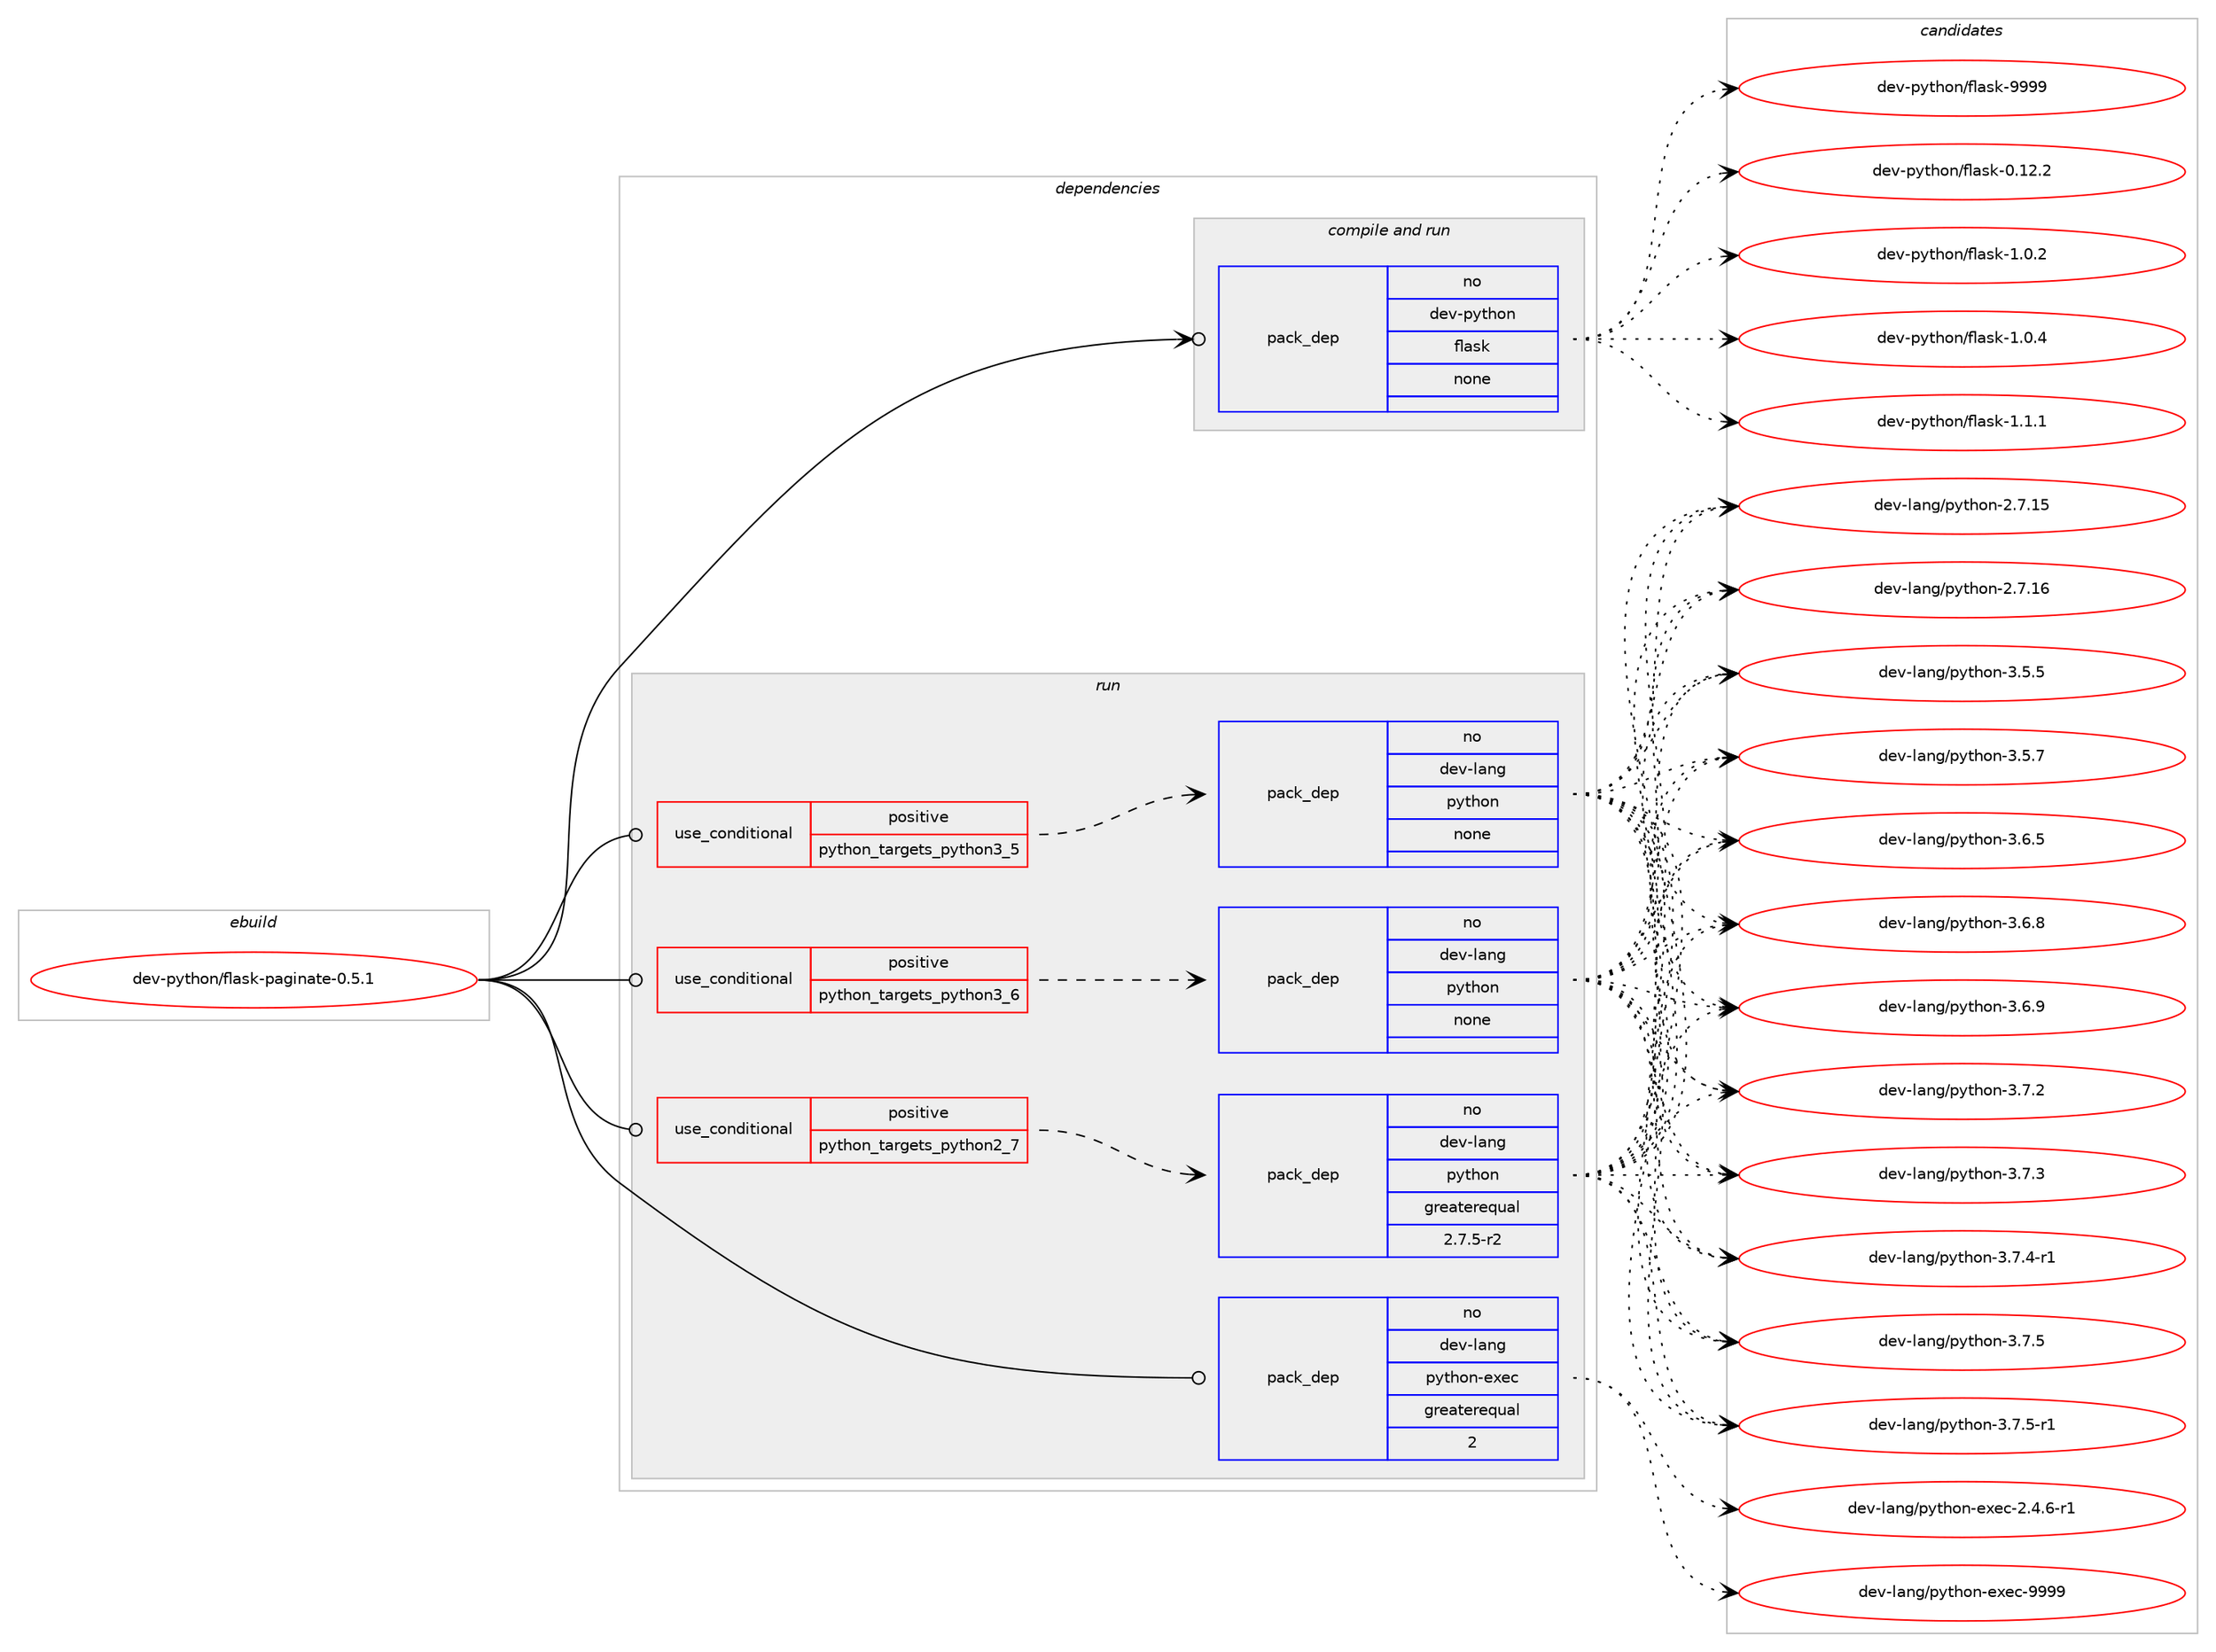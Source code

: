 digraph prolog {

# *************
# Graph options
# *************

newrank=true;
concentrate=true;
compound=true;
graph [rankdir=LR,fontname=Helvetica,fontsize=10,ranksep=1.5];#, ranksep=2.5, nodesep=0.2];
edge  [arrowhead=vee];
node  [fontname=Helvetica,fontsize=10];

# **********
# The ebuild
# **********

subgraph cluster_leftcol {
color=gray;
rank=same;
label=<<i>ebuild</i>>;
id [label="dev-python/flask-paginate-0.5.1", color=red, width=4, href="../dev-python/flask-paginate-0.5.1.svg"];
}

# ****************
# The dependencies
# ****************

subgraph cluster_midcol {
color=gray;
label=<<i>dependencies</i>>;
subgraph cluster_compile {
fillcolor="#eeeeee";
style=filled;
label=<<i>compile</i>>;
}
subgraph cluster_compileandrun {
fillcolor="#eeeeee";
style=filled;
label=<<i>compile and run</i>>;
subgraph pack453858 {
dependency605208 [label=<<TABLE BORDER="0" CELLBORDER="1" CELLSPACING="0" CELLPADDING="4" WIDTH="220"><TR><TD ROWSPAN="6" CELLPADDING="30">pack_dep</TD></TR><TR><TD WIDTH="110">no</TD></TR><TR><TD>dev-python</TD></TR><TR><TD>flask</TD></TR><TR><TD>none</TD></TR><TR><TD></TD></TR></TABLE>>, shape=none, color=blue];
}
id:e -> dependency605208:w [weight=20,style="solid",arrowhead="odotvee"];
}
subgraph cluster_run {
fillcolor="#eeeeee";
style=filled;
label=<<i>run</i>>;
subgraph cond139553 {
dependency605209 [label=<<TABLE BORDER="0" CELLBORDER="1" CELLSPACING="0" CELLPADDING="4"><TR><TD ROWSPAN="3" CELLPADDING="10">use_conditional</TD></TR><TR><TD>positive</TD></TR><TR><TD>python_targets_python2_7</TD></TR></TABLE>>, shape=none, color=red];
subgraph pack453859 {
dependency605210 [label=<<TABLE BORDER="0" CELLBORDER="1" CELLSPACING="0" CELLPADDING="4" WIDTH="220"><TR><TD ROWSPAN="6" CELLPADDING="30">pack_dep</TD></TR><TR><TD WIDTH="110">no</TD></TR><TR><TD>dev-lang</TD></TR><TR><TD>python</TD></TR><TR><TD>greaterequal</TD></TR><TR><TD>2.7.5-r2</TD></TR></TABLE>>, shape=none, color=blue];
}
dependency605209:e -> dependency605210:w [weight=20,style="dashed",arrowhead="vee"];
}
id:e -> dependency605209:w [weight=20,style="solid",arrowhead="odot"];
subgraph cond139554 {
dependency605211 [label=<<TABLE BORDER="0" CELLBORDER="1" CELLSPACING="0" CELLPADDING="4"><TR><TD ROWSPAN="3" CELLPADDING="10">use_conditional</TD></TR><TR><TD>positive</TD></TR><TR><TD>python_targets_python3_5</TD></TR></TABLE>>, shape=none, color=red];
subgraph pack453860 {
dependency605212 [label=<<TABLE BORDER="0" CELLBORDER="1" CELLSPACING="0" CELLPADDING="4" WIDTH="220"><TR><TD ROWSPAN="6" CELLPADDING="30">pack_dep</TD></TR><TR><TD WIDTH="110">no</TD></TR><TR><TD>dev-lang</TD></TR><TR><TD>python</TD></TR><TR><TD>none</TD></TR><TR><TD></TD></TR></TABLE>>, shape=none, color=blue];
}
dependency605211:e -> dependency605212:w [weight=20,style="dashed",arrowhead="vee"];
}
id:e -> dependency605211:w [weight=20,style="solid",arrowhead="odot"];
subgraph cond139555 {
dependency605213 [label=<<TABLE BORDER="0" CELLBORDER="1" CELLSPACING="0" CELLPADDING="4"><TR><TD ROWSPAN="3" CELLPADDING="10">use_conditional</TD></TR><TR><TD>positive</TD></TR><TR><TD>python_targets_python3_6</TD></TR></TABLE>>, shape=none, color=red];
subgraph pack453861 {
dependency605214 [label=<<TABLE BORDER="0" CELLBORDER="1" CELLSPACING="0" CELLPADDING="4" WIDTH="220"><TR><TD ROWSPAN="6" CELLPADDING="30">pack_dep</TD></TR><TR><TD WIDTH="110">no</TD></TR><TR><TD>dev-lang</TD></TR><TR><TD>python</TD></TR><TR><TD>none</TD></TR><TR><TD></TD></TR></TABLE>>, shape=none, color=blue];
}
dependency605213:e -> dependency605214:w [weight=20,style="dashed",arrowhead="vee"];
}
id:e -> dependency605213:w [weight=20,style="solid",arrowhead="odot"];
subgraph pack453862 {
dependency605215 [label=<<TABLE BORDER="0" CELLBORDER="1" CELLSPACING="0" CELLPADDING="4" WIDTH="220"><TR><TD ROWSPAN="6" CELLPADDING="30">pack_dep</TD></TR><TR><TD WIDTH="110">no</TD></TR><TR><TD>dev-lang</TD></TR><TR><TD>python-exec</TD></TR><TR><TD>greaterequal</TD></TR><TR><TD>2</TD></TR></TABLE>>, shape=none, color=blue];
}
id:e -> dependency605215:w [weight=20,style="solid",arrowhead="odot"];
}
}

# **************
# The candidates
# **************

subgraph cluster_choices {
rank=same;
color=gray;
label=<<i>candidates</i>>;

subgraph choice453858 {
color=black;
nodesep=1;
choice10010111845112121116104111110471021089711510745484649504650 [label="dev-python/flask-0.12.2", color=red, width=4,href="../dev-python/flask-0.12.2.svg"];
choice100101118451121211161041111104710210897115107454946484650 [label="dev-python/flask-1.0.2", color=red, width=4,href="../dev-python/flask-1.0.2.svg"];
choice100101118451121211161041111104710210897115107454946484652 [label="dev-python/flask-1.0.4", color=red, width=4,href="../dev-python/flask-1.0.4.svg"];
choice100101118451121211161041111104710210897115107454946494649 [label="dev-python/flask-1.1.1", color=red, width=4,href="../dev-python/flask-1.1.1.svg"];
choice1001011184511212111610411111047102108971151074557575757 [label="dev-python/flask-9999", color=red, width=4,href="../dev-python/flask-9999.svg"];
dependency605208:e -> choice10010111845112121116104111110471021089711510745484649504650:w [style=dotted,weight="100"];
dependency605208:e -> choice100101118451121211161041111104710210897115107454946484650:w [style=dotted,weight="100"];
dependency605208:e -> choice100101118451121211161041111104710210897115107454946484652:w [style=dotted,weight="100"];
dependency605208:e -> choice100101118451121211161041111104710210897115107454946494649:w [style=dotted,weight="100"];
dependency605208:e -> choice1001011184511212111610411111047102108971151074557575757:w [style=dotted,weight="100"];
}
subgraph choice453859 {
color=black;
nodesep=1;
choice10010111845108971101034711212111610411111045504655464953 [label="dev-lang/python-2.7.15", color=red, width=4,href="../dev-lang/python-2.7.15.svg"];
choice10010111845108971101034711212111610411111045504655464954 [label="dev-lang/python-2.7.16", color=red, width=4,href="../dev-lang/python-2.7.16.svg"];
choice100101118451089711010347112121116104111110455146534653 [label="dev-lang/python-3.5.5", color=red, width=4,href="../dev-lang/python-3.5.5.svg"];
choice100101118451089711010347112121116104111110455146534655 [label="dev-lang/python-3.5.7", color=red, width=4,href="../dev-lang/python-3.5.7.svg"];
choice100101118451089711010347112121116104111110455146544653 [label="dev-lang/python-3.6.5", color=red, width=4,href="../dev-lang/python-3.6.5.svg"];
choice100101118451089711010347112121116104111110455146544656 [label="dev-lang/python-3.6.8", color=red, width=4,href="../dev-lang/python-3.6.8.svg"];
choice100101118451089711010347112121116104111110455146544657 [label="dev-lang/python-3.6.9", color=red, width=4,href="../dev-lang/python-3.6.9.svg"];
choice100101118451089711010347112121116104111110455146554650 [label="dev-lang/python-3.7.2", color=red, width=4,href="../dev-lang/python-3.7.2.svg"];
choice100101118451089711010347112121116104111110455146554651 [label="dev-lang/python-3.7.3", color=red, width=4,href="../dev-lang/python-3.7.3.svg"];
choice1001011184510897110103471121211161041111104551465546524511449 [label="dev-lang/python-3.7.4-r1", color=red, width=4,href="../dev-lang/python-3.7.4-r1.svg"];
choice100101118451089711010347112121116104111110455146554653 [label="dev-lang/python-3.7.5", color=red, width=4,href="../dev-lang/python-3.7.5.svg"];
choice1001011184510897110103471121211161041111104551465546534511449 [label="dev-lang/python-3.7.5-r1", color=red, width=4,href="../dev-lang/python-3.7.5-r1.svg"];
dependency605210:e -> choice10010111845108971101034711212111610411111045504655464953:w [style=dotted,weight="100"];
dependency605210:e -> choice10010111845108971101034711212111610411111045504655464954:w [style=dotted,weight="100"];
dependency605210:e -> choice100101118451089711010347112121116104111110455146534653:w [style=dotted,weight="100"];
dependency605210:e -> choice100101118451089711010347112121116104111110455146534655:w [style=dotted,weight="100"];
dependency605210:e -> choice100101118451089711010347112121116104111110455146544653:w [style=dotted,weight="100"];
dependency605210:e -> choice100101118451089711010347112121116104111110455146544656:w [style=dotted,weight="100"];
dependency605210:e -> choice100101118451089711010347112121116104111110455146544657:w [style=dotted,weight="100"];
dependency605210:e -> choice100101118451089711010347112121116104111110455146554650:w [style=dotted,weight="100"];
dependency605210:e -> choice100101118451089711010347112121116104111110455146554651:w [style=dotted,weight="100"];
dependency605210:e -> choice1001011184510897110103471121211161041111104551465546524511449:w [style=dotted,weight="100"];
dependency605210:e -> choice100101118451089711010347112121116104111110455146554653:w [style=dotted,weight="100"];
dependency605210:e -> choice1001011184510897110103471121211161041111104551465546534511449:w [style=dotted,weight="100"];
}
subgraph choice453860 {
color=black;
nodesep=1;
choice10010111845108971101034711212111610411111045504655464953 [label="dev-lang/python-2.7.15", color=red, width=4,href="../dev-lang/python-2.7.15.svg"];
choice10010111845108971101034711212111610411111045504655464954 [label="dev-lang/python-2.7.16", color=red, width=4,href="../dev-lang/python-2.7.16.svg"];
choice100101118451089711010347112121116104111110455146534653 [label="dev-lang/python-3.5.5", color=red, width=4,href="../dev-lang/python-3.5.5.svg"];
choice100101118451089711010347112121116104111110455146534655 [label="dev-lang/python-3.5.7", color=red, width=4,href="../dev-lang/python-3.5.7.svg"];
choice100101118451089711010347112121116104111110455146544653 [label="dev-lang/python-3.6.5", color=red, width=4,href="../dev-lang/python-3.6.5.svg"];
choice100101118451089711010347112121116104111110455146544656 [label="dev-lang/python-3.6.8", color=red, width=4,href="../dev-lang/python-3.6.8.svg"];
choice100101118451089711010347112121116104111110455146544657 [label="dev-lang/python-3.6.9", color=red, width=4,href="../dev-lang/python-3.6.9.svg"];
choice100101118451089711010347112121116104111110455146554650 [label="dev-lang/python-3.7.2", color=red, width=4,href="../dev-lang/python-3.7.2.svg"];
choice100101118451089711010347112121116104111110455146554651 [label="dev-lang/python-3.7.3", color=red, width=4,href="../dev-lang/python-3.7.3.svg"];
choice1001011184510897110103471121211161041111104551465546524511449 [label="dev-lang/python-3.7.4-r1", color=red, width=4,href="../dev-lang/python-3.7.4-r1.svg"];
choice100101118451089711010347112121116104111110455146554653 [label="dev-lang/python-3.7.5", color=red, width=4,href="../dev-lang/python-3.7.5.svg"];
choice1001011184510897110103471121211161041111104551465546534511449 [label="dev-lang/python-3.7.5-r1", color=red, width=4,href="../dev-lang/python-3.7.5-r1.svg"];
dependency605212:e -> choice10010111845108971101034711212111610411111045504655464953:w [style=dotted,weight="100"];
dependency605212:e -> choice10010111845108971101034711212111610411111045504655464954:w [style=dotted,weight="100"];
dependency605212:e -> choice100101118451089711010347112121116104111110455146534653:w [style=dotted,weight="100"];
dependency605212:e -> choice100101118451089711010347112121116104111110455146534655:w [style=dotted,weight="100"];
dependency605212:e -> choice100101118451089711010347112121116104111110455146544653:w [style=dotted,weight="100"];
dependency605212:e -> choice100101118451089711010347112121116104111110455146544656:w [style=dotted,weight="100"];
dependency605212:e -> choice100101118451089711010347112121116104111110455146544657:w [style=dotted,weight="100"];
dependency605212:e -> choice100101118451089711010347112121116104111110455146554650:w [style=dotted,weight="100"];
dependency605212:e -> choice100101118451089711010347112121116104111110455146554651:w [style=dotted,weight="100"];
dependency605212:e -> choice1001011184510897110103471121211161041111104551465546524511449:w [style=dotted,weight="100"];
dependency605212:e -> choice100101118451089711010347112121116104111110455146554653:w [style=dotted,weight="100"];
dependency605212:e -> choice1001011184510897110103471121211161041111104551465546534511449:w [style=dotted,weight="100"];
}
subgraph choice453861 {
color=black;
nodesep=1;
choice10010111845108971101034711212111610411111045504655464953 [label="dev-lang/python-2.7.15", color=red, width=4,href="../dev-lang/python-2.7.15.svg"];
choice10010111845108971101034711212111610411111045504655464954 [label="dev-lang/python-2.7.16", color=red, width=4,href="../dev-lang/python-2.7.16.svg"];
choice100101118451089711010347112121116104111110455146534653 [label="dev-lang/python-3.5.5", color=red, width=4,href="../dev-lang/python-3.5.5.svg"];
choice100101118451089711010347112121116104111110455146534655 [label="dev-lang/python-3.5.7", color=red, width=4,href="../dev-lang/python-3.5.7.svg"];
choice100101118451089711010347112121116104111110455146544653 [label="dev-lang/python-3.6.5", color=red, width=4,href="../dev-lang/python-3.6.5.svg"];
choice100101118451089711010347112121116104111110455146544656 [label="dev-lang/python-3.6.8", color=red, width=4,href="../dev-lang/python-3.6.8.svg"];
choice100101118451089711010347112121116104111110455146544657 [label="dev-lang/python-3.6.9", color=red, width=4,href="../dev-lang/python-3.6.9.svg"];
choice100101118451089711010347112121116104111110455146554650 [label="dev-lang/python-3.7.2", color=red, width=4,href="../dev-lang/python-3.7.2.svg"];
choice100101118451089711010347112121116104111110455146554651 [label="dev-lang/python-3.7.3", color=red, width=4,href="../dev-lang/python-3.7.3.svg"];
choice1001011184510897110103471121211161041111104551465546524511449 [label="dev-lang/python-3.7.4-r1", color=red, width=4,href="../dev-lang/python-3.7.4-r1.svg"];
choice100101118451089711010347112121116104111110455146554653 [label="dev-lang/python-3.7.5", color=red, width=4,href="../dev-lang/python-3.7.5.svg"];
choice1001011184510897110103471121211161041111104551465546534511449 [label="dev-lang/python-3.7.5-r1", color=red, width=4,href="../dev-lang/python-3.7.5-r1.svg"];
dependency605214:e -> choice10010111845108971101034711212111610411111045504655464953:w [style=dotted,weight="100"];
dependency605214:e -> choice10010111845108971101034711212111610411111045504655464954:w [style=dotted,weight="100"];
dependency605214:e -> choice100101118451089711010347112121116104111110455146534653:w [style=dotted,weight="100"];
dependency605214:e -> choice100101118451089711010347112121116104111110455146534655:w [style=dotted,weight="100"];
dependency605214:e -> choice100101118451089711010347112121116104111110455146544653:w [style=dotted,weight="100"];
dependency605214:e -> choice100101118451089711010347112121116104111110455146544656:w [style=dotted,weight="100"];
dependency605214:e -> choice100101118451089711010347112121116104111110455146544657:w [style=dotted,weight="100"];
dependency605214:e -> choice100101118451089711010347112121116104111110455146554650:w [style=dotted,weight="100"];
dependency605214:e -> choice100101118451089711010347112121116104111110455146554651:w [style=dotted,weight="100"];
dependency605214:e -> choice1001011184510897110103471121211161041111104551465546524511449:w [style=dotted,weight="100"];
dependency605214:e -> choice100101118451089711010347112121116104111110455146554653:w [style=dotted,weight="100"];
dependency605214:e -> choice1001011184510897110103471121211161041111104551465546534511449:w [style=dotted,weight="100"];
}
subgraph choice453862 {
color=black;
nodesep=1;
choice10010111845108971101034711212111610411111045101120101994550465246544511449 [label="dev-lang/python-exec-2.4.6-r1", color=red, width=4,href="../dev-lang/python-exec-2.4.6-r1.svg"];
choice10010111845108971101034711212111610411111045101120101994557575757 [label="dev-lang/python-exec-9999", color=red, width=4,href="../dev-lang/python-exec-9999.svg"];
dependency605215:e -> choice10010111845108971101034711212111610411111045101120101994550465246544511449:w [style=dotted,weight="100"];
dependency605215:e -> choice10010111845108971101034711212111610411111045101120101994557575757:w [style=dotted,weight="100"];
}
}

}
